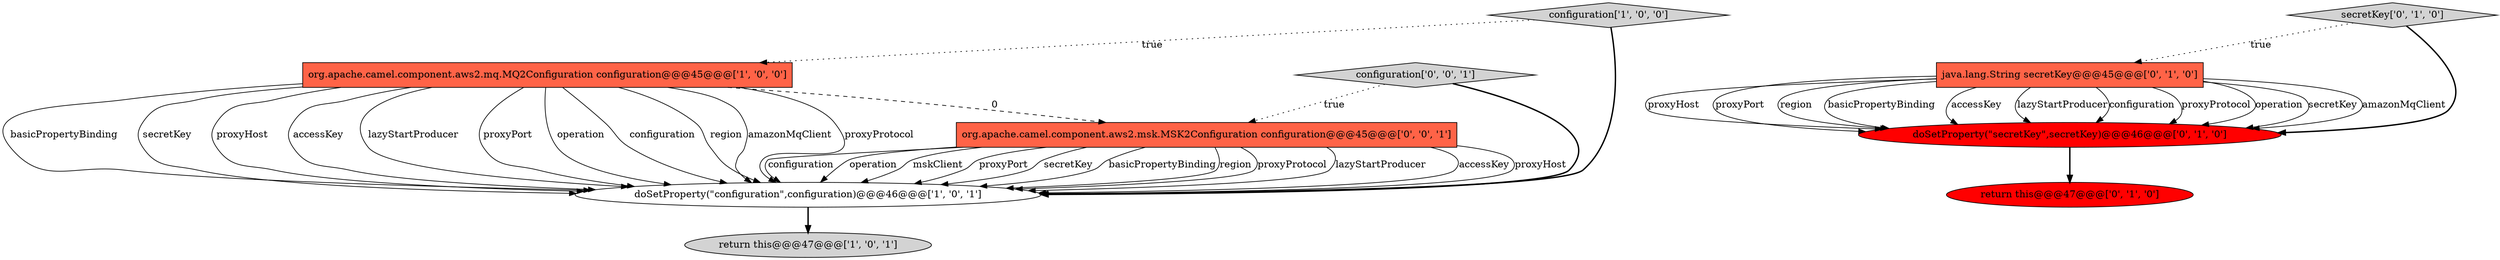 digraph {
2 [style = filled, label = "return this@@@47@@@['1', '0', '1']", fillcolor = lightgray, shape = ellipse image = "AAA0AAABBB1BBB"];
9 [style = filled, label = "org.apache.camel.component.aws2.msk.MSK2Configuration configuration@@@45@@@['0', '0', '1']", fillcolor = tomato, shape = box image = "AAA0AAABBB3BBB"];
3 [style = filled, label = "configuration['1', '0', '0']", fillcolor = lightgray, shape = diamond image = "AAA0AAABBB1BBB"];
6 [style = filled, label = "java.lang.String secretKey@@@45@@@['0', '1', '0']", fillcolor = tomato, shape = box image = "AAA1AAABBB2BBB"];
7 [style = filled, label = "doSetProperty(\"secretKey\",secretKey)@@@46@@@['0', '1', '0']", fillcolor = red, shape = ellipse image = "AAA1AAABBB2BBB"];
1 [style = filled, label = "org.apache.camel.component.aws2.mq.MQ2Configuration configuration@@@45@@@['1', '0', '0']", fillcolor = tomato, shape = box image = "AAA1AAABBB1BBB"];
5 [style = filled, label = "return this@@@47@@@['0', '1', '0']", fillcolor = red, shape = ellipse image = "AAA1AAABBB2BBB"];
8 [style = filled, label = "configuration['0', '0', '1']", fillcolor = lightgray, shape = diamond image = "AAA0AAABBB3BBB"];
0 [style = filled, label = "doSetProperty(\"configuration\",configuration)@@@46@@@['1', '0', '1']", fillcolor = white, shape = ellipse image = "AAA0AAABBB1BBB"];
4 [style = filled, label = "secretKey['0', '1', '0']", fillcolor = lightgray, shape = diamond image = "AAA0AAABBB2BBB"];
4->6 [style = dotted, label="true"];
1->0 [style = solid, label="amazonMqClient"];
6->7 [style = solid, label="proxyHost"];
6->7 [style = solid, label="proxyPort"];
1->0 [style = solid, label="proxyProtocol"];
6->7 [style = solid, label="region"];
0->2 [style = bold, label=""];
1->0 [style = solid, label="basicPropertyBinding"];
6->7 [style = solid, label="basicPropertyBinding"];
1->0 [style = solid, label="secretKey"];
9->0 [style = solid, label="accessKey"];
1->0 [style = solid, label="proxyHost"];
9->0 [style = solid, label="proxyHost"];
1->9 [style = dashed, label="0"];
1->0 [style = solid, label="accessKey"];
6->7 [style = solid, label="accessKey"];
1->0 [style = solid, label="lazyStartProducer"];
9->0 [style = solid, label="configuration"];
1->0 [style = solid, label="proxyPort"];
6->7 [style = solid, label="lazyStartProducer"];
4->7 [style = bold, label=""];
3->0 [style = bold, label=""];
1->0 [style = solid, label="operation"];
8->0 [style = bold, label=""];
1->0 [style = solid, label="configuration"];
6->7 [style = solid, label="configuration"];
7->5 [style = bold, label=""];
9->0 [style = solid, label="operation"];
1->0 [style = solid, label="region"];
9->0 [style = solid, label="mskClient"];
6->7 [style = solid, label="proxyProtocol"];
9->0 [style = solid, label="proxyPort"];
6->7 [style = solid, label="operation"];
9->0 [style = solid, label="secretKey"];
9->0 [style = solid, label="basicPropertyBinding"];
9->0 [style = solid, label="region"];
8->9 [style = dotted, label="true"];
9->0 [style = solid, label="proxyProtocol"];
3->1 [style = dotted, label="true"];
9->0 [style = solid, label="lazyStartProducer"];
6->7 [style = solid, label="secretKey"];
6->7 [style = solid, label="amazonMqClient"];
}
